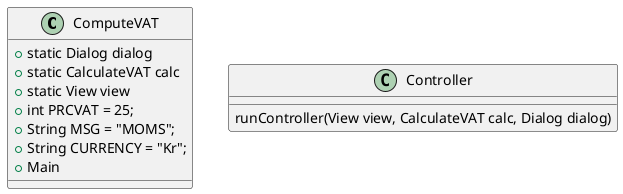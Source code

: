 @startuml

Class ComputeVAT{
     + static Dialog dialog
     + static CalculateVAT calc
     + static View view
     + int PRCVAT = 25;
     + String MSG = "MOMS";
     + String CURRENCY = "Kr";
     + Main
}

Class Controller{

    runController(View view, CalculateVAT calc, Dialog dialog)



}
@enduml